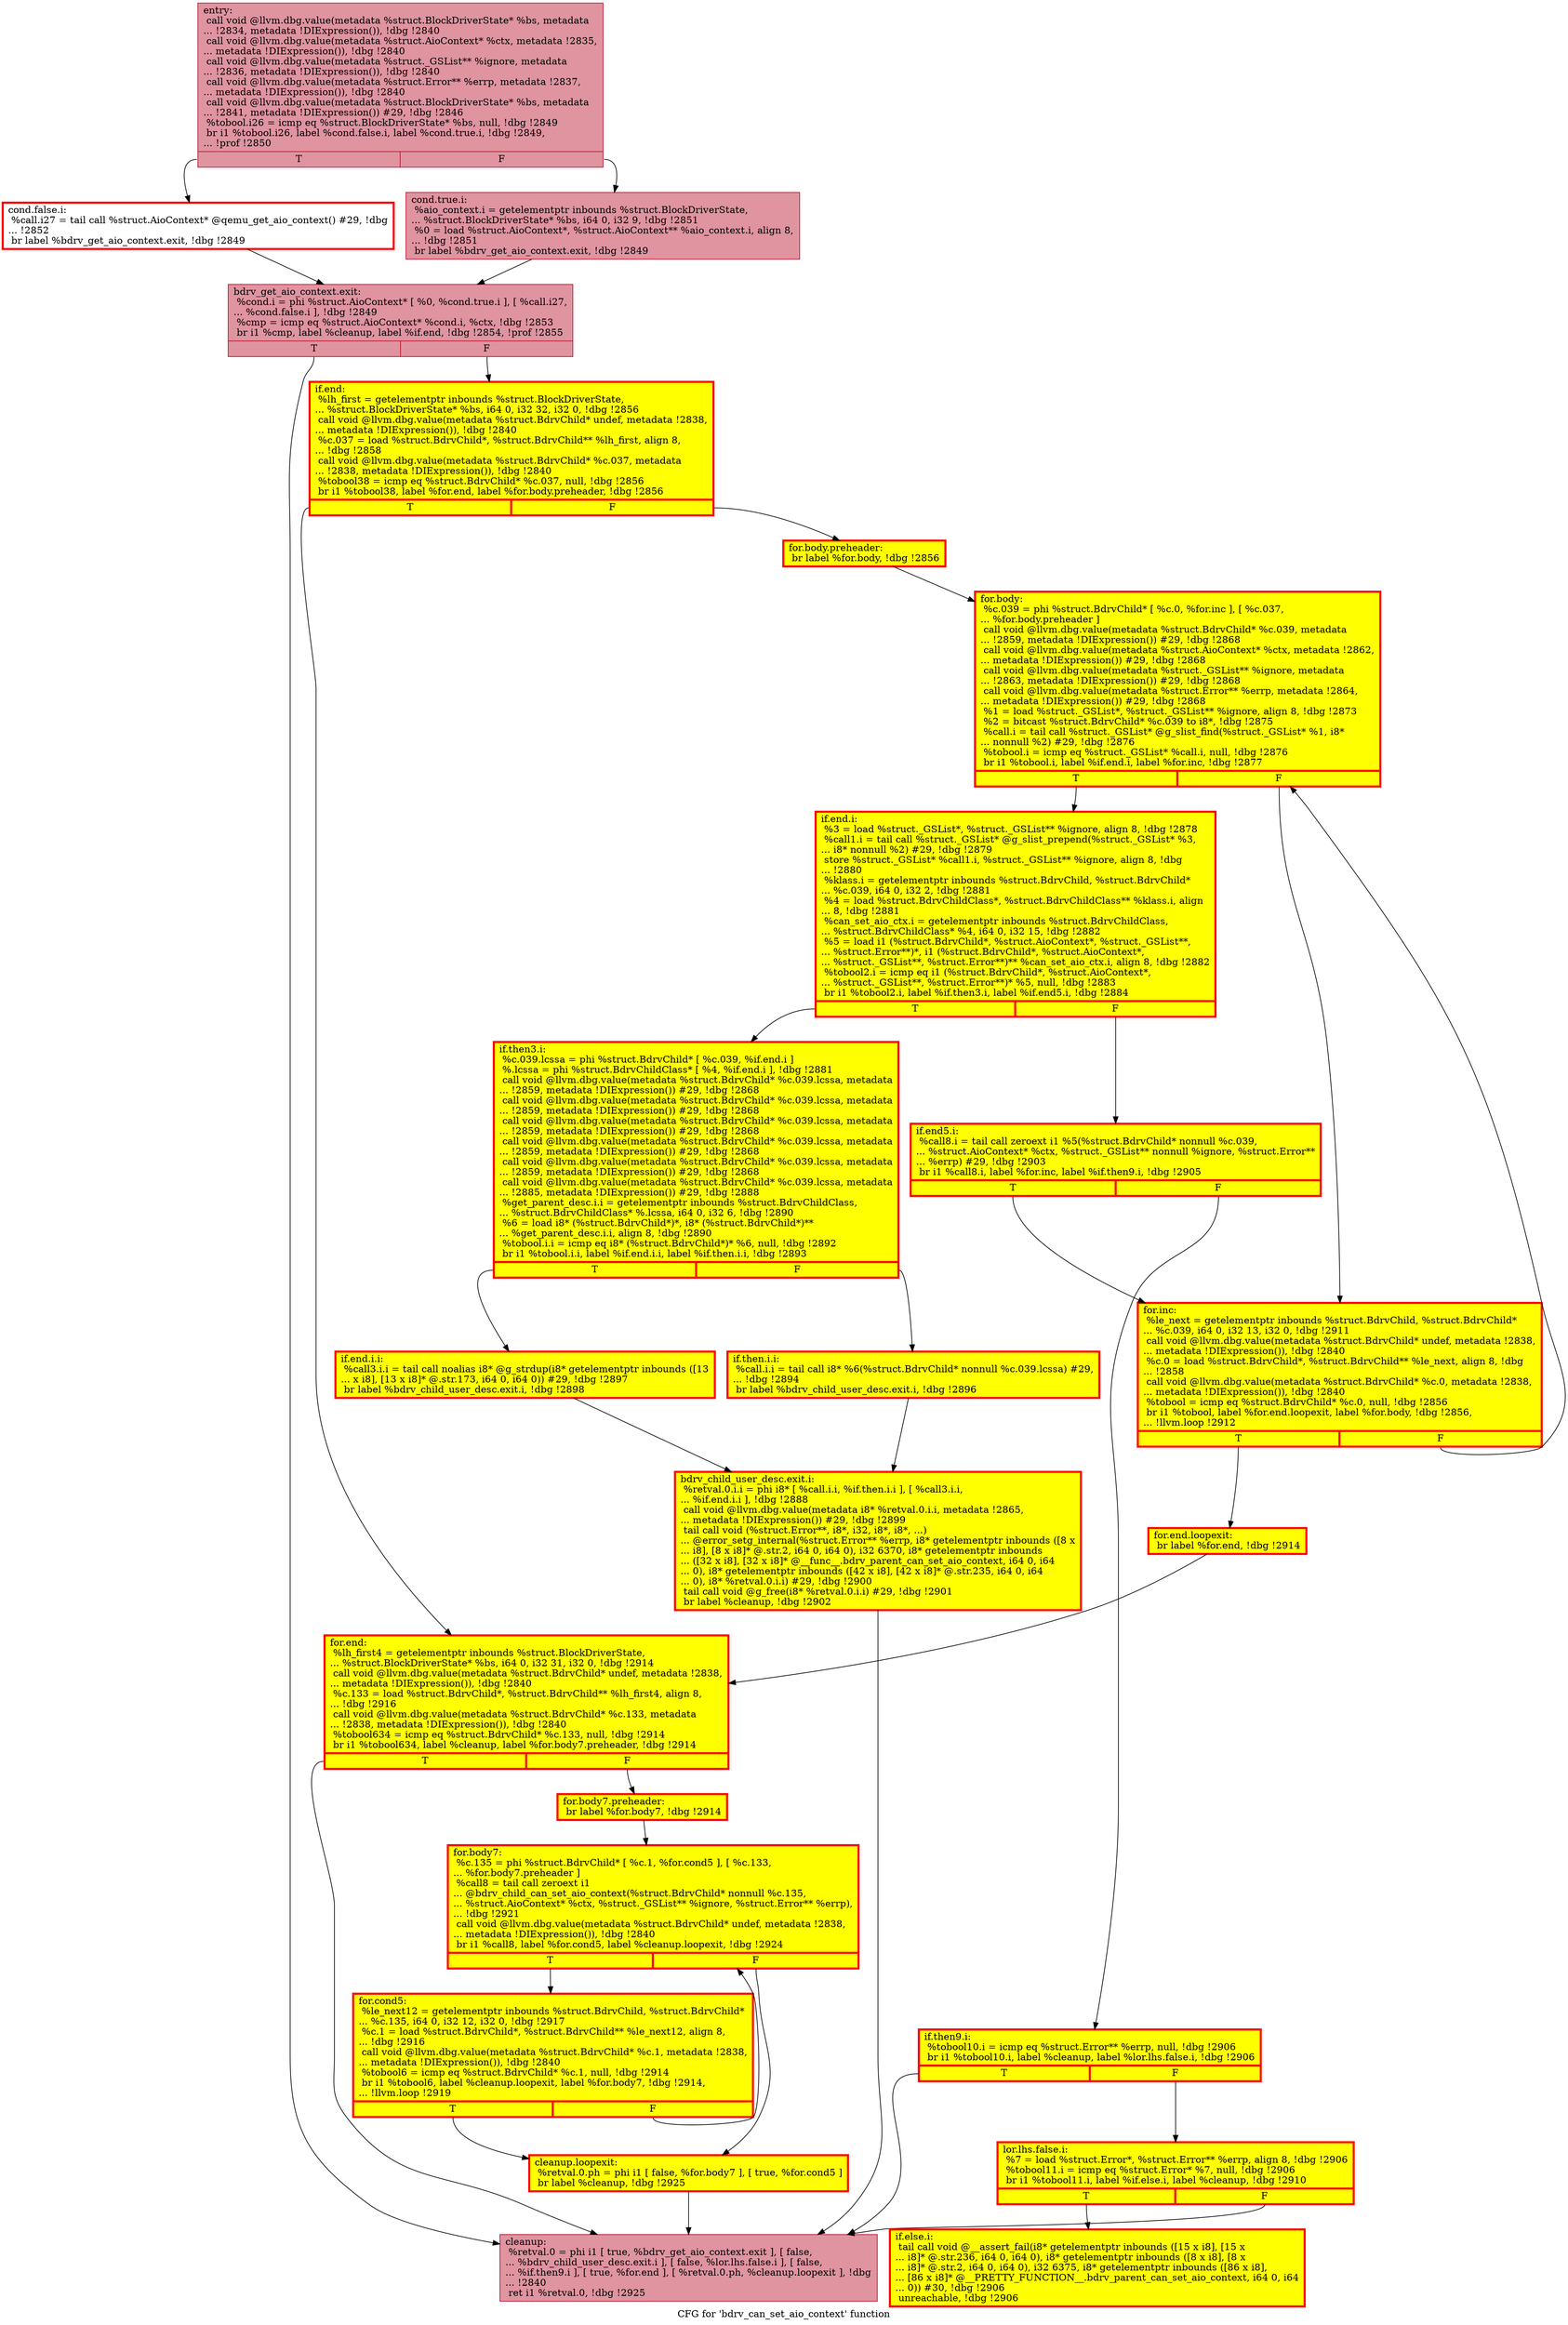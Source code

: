 digraph "CFG for 'bdrv_can_set_aio_context' function" {
	label="CFG for 'bdrv_can_set_aio_context' function";

	Node0x55906e6e78c0 [shape=record,color="#b70d28ff", style=filled, fillcolor="#b70d2870",label="{entry:\l  call void @llvm.dbg.value(metadata %struct.BlockDriverState* %bs, metadata\l... !2834, metadata !DIExpression()), !dbg !2840\l  call void @llvm.dbg.value(metadata %struct.AioContext* %ctx, metadata !2835,\l... metadata !DIExpression()), !dbg !2840\l  call void @llvm.dbg.value(metadata %struct._GSList** %ignore, metadata\l... !2836, metadata !DIExpression()), !dbg !2840\l  call void @llvm.dbg.value(metadata %struct.Error** %errp, metadata !2837,\l... metadata !DIExpression()), !dbg !2840\l  call void @llvm.dbg.value(metadata %struct.BlockDriverState* %bs, metadata\l... !2841, metadata !DIExpression()) #29, !dbg !2846\l  %tobool.i26 = icmp eq %struct.BlockDriverState* %bs, null, !dbg !2849\l  br i1 %tobool.i26, label %cond.false.i, label %cond.true.i, !dbg !2849,\l... !prof !2850\l|{<s0>T|<s1>F}}"];
	Node0x55906e6e78c0:s0 -> Node0x55906e9f8540;
	Node0x55906e6e78c0:s1 -> Node0x55906e62bb50;
	Node0x55906e62bb50 [shape=record,color="#b70d28ff", style=filled, fillcolor="#b70d2870",label="{cond.true.i:                                      \l  %aio_context.i = getelementptr inbounds %struct.BlockDriverState,\l... %struct.BlockDriverState* %bs, i64 0, i32 9, !dbg !2851\l  %0 = load %struct.AioContext*, %struct.AioContext** %aio_context.i, align 8,\l... !dbg !2851\l  br label %bdrv_get_aio_context.exit, !dbg !2849\l}"];
	Node0x55906e62bb50 -> Node0x55906e5d5b30;
	Node0x55906e9f8540 [shape=record,penwidth=3.0, color="red",label="{cond.false.i:                                     \l  %call.i27 = tail call %struct.AioContext* @qemu_get_aio_context() #29, !dbg\l... !2852\l  br label %bdrv_get_aio_context.exit, !dbg !2849\l}"];
	Node0x55906e9f8540 -> Node0x55906e5d5b30;
	Node0x55906e5d5b30 [shape=record,color="#b70d28ff", style=filled, fillcolor="#b70d2870",label="{bdrv_get_aio_context.exit:                        \l  %cond.i = phi %struct.AioContext* [ %0, %cond.true.i ], [ %call.i27,\l... %cond.false.i ], !dbg !2849\l  %cmp = icmp eq %struct.AioContext* %cond.i, %ctx, !dbg !2853\l  br i1 %cmp, label %cleanup, label %if.end, !dbg !2854, !prof !2855\l|{<s0>T|<s1>F}}"];
	Node0x55906e5d5b30:s0 -> Node0x55906e6ea170;
	Node0x55906e5d5b30:s1 -> Node0x55906e6e98a0;
	Node0x55906e6e98a0 [shape=record,penwidth=3.0, style="filled", color="red", fillcolor="yellow",label="{if.end:                                           \l  %lh_first = getelementptr inbounds %struct.BlockDriverState,\l... %struct.BlockDriverState* %bs, i64 0, i32 32, i32 0, !dbg !2856\l  call void @llvm.dbg.value(metadata %struct.BdrvChild* undef, metadata !2838,\l... metadata !DIExpression()), !dbg !2840\l  %c.037 = load %struct.BdrvChild*, %struct.BdrvChild** %lh_first, align 8,\l... !dbg !2858\l  call void @llvm.dbg.value(metadata %struct.BdrvChild* %c.037, metadata\l... !2838, metadata !DIExpression()), !dbg !2840\l  %tobool38 = icmp eq %struct.BdrvChild* %c.037, null, !dbg !2856\l  br i1 %tobool38, label %for.end, label %for.body.preheader, !dbg !2856\l|{<s0>T|<s1>F}}"];
	Node0x55906e6e98a0:s0 -> Node0x55906e6ea320;
	Node0x55906e6e98a0:s1 -> Node0x55906eafc1c0;
	Node0x55906eafc1c0 [shape=record,penwidth=3.0, style="filled", color="red", fillcolor="yellow",label="{for.body.preheader:                               \l  br label %for.body, !dbg !2856\l}"];
	Node0x55906eafc1c0 -> Node0x55906e6ea9a0;
	Node0x55906e6ea9a0 [shape=record,penwidth=3.0, style="filled", color="red", fillcolor="yellow",label="{for.body:                                         \l  %c.039 = phi %struct.BdrvChild* [ %c.0, %for.inc ], [ %c.037,\l... %for.body.preheader ]\l  call void @llvm.dbg.value(metadata %struct.BdrvChild* %c.039, metadata\l... !2859, metadata !DIExpression()) #29, !dbg !2868\l  call void @llvm.dbg.value(metadata %struct.AioContext* %ctx, metadata !2862,\l... metadata !DIExpression()) #29, !dbg !2868\l  call void @llvm.dbg.value(metadata %struct._GSList** %ignore, metadata\l... !2863, metadata !DIExpression()) #29, !dbg !2868\l  call void @llvm.dbg.value(metadata %struct.Error** %errp, metadata !2864,\l... metadata !DIExpression()) #29, !dbg !2868\l  %1 = load %struct._GSList*, %struct._GSList** %ignore, align 8, !dbg !2873\l  %2 = bitcast %struct.BdrvChild* %c.039 to i8*, !dbg !2875\l  %call.i = tail call %struct._GSList* @g_slist_find(%struct._GSList* %1, i8*\l... nonnull %2) #29, !dbg !2876\l  %tobool.i = icmp eq %struct._GSList* %call.i, null, !dbg !2876\l  br i1 %tobool.i, label %if.end.i, label %for.inc, !dbg !2877\l|{<s0>T|<s1>F}}"];
	Node0x55906e6ea9a0:s0 -> Node0x55906e5fac00;
	Node0x55906e6ea9a0:s1 -> Node0x55906e6ea8f0;
	Node0x55906e5fac00 [shape=record,penwidth=3.0, style="filled", color="red", fillcolor="yellow",label="{if.end.i:                                         \l  %3 = load %struct._GSList*, %struct._GSList** %ignore, align 8, !dbg !2878\l  %call1.i = tail call %struct._GSList* @g_slist_prepend(%struct._GSList* %3,\l... i8* nonnull %2) #29, !dbg !2879\l  store %struct._GSList* %call1.i, %struct._GSList** %ignore, align 8, !dbg\l... !2880\l  %klass.i = getelementptr inbounds %struct.BdrvChild, %struct.BdrvChild*\l... %c.039, i64 0, i32 2, !dbg !2881\l  %4 = load %struct.BdrvChildClass*, %struct.BdrvChildClass** %klass.i, align\l... 8, !dbg !2881\l  %can_set_aio_ctx.i = getelementptr inbounds %struct.BdrvChildClass,\l... %struct.BdrvChildClass* %4, i64 0, i32 15, !dbg !2882\l  %5 = load i1 (%struct.BdrvChild*, %struct.AioContext*, %struct._GSList**,\l... %struct.Error**)*, i1 (%struct.BdrvChild*, %struct.AioContext*,\l... %struct._GSList**, %struct.Error**)** %can_set_aio_ctx.i, align 8, !dbg !2882\l  %tobool2.i = icmp eq i1 (%struct.BdrvChild*, %struct.AioContext*,\l... %struct._GSList**, %struct.Error**)* %5, null, !dbg !2883\l  br i1 %tobool2.i, label %if.then3.i, label %if.end5.i, !dbg !2884\l|{<s0>T|<s1>F}}"];
	Node0x55906e5fac00:s0 -> Node0x55906e5fae60;
	Node0x55906e5fac00:s1 -> Node0x55906e5f6a20;
	Node0x55906e5fae60 [shape=record,penwidth=3.0, style="filled", color="red", fillcolor="yellow",label="{if.then3.i:                                       \l  %c.039.lcssa = phi %struct.BdrvChild* [ %c.039, %if.end.i ]\l  %.lcssa = phi %struct.BdrvChildClass* [ %4, %if.end.i ], !dbg !2881\l  call void @llvm.dbg.value(metadata %struct.BdrvChild* %c.039.lcssa, metadata\l... !2859, metadata !DIExpression()) #29, !dbg !2868\l  call void @llvm.dbg.value(metadata %struct.BdrvChild* %c.039.lcssa, metadata\l... !2859, metadata !DIExpression()) #29, !dbg !2868\l  call void @llvm.dbg.value(metadata %struct.BdrvChild* %c.039.lcssa, metadata\l... !2859, metadata !DIExpression()) #29, !dbg !2868\l  call void @llvm.dbg.value(metadata %struct.BdrvChild* %c.039.lcssa, metadata\l... !2859, metadata !DIExpression()) #29, !dbg !2868\l  call void @llvm.dbg.value(metadata %struct.BdrvChild* %c.039.lcssa, metadata\l... !2859, metadata !DIExpression()) #29, !dbg !2868\l  call void @llvm.dbg.value(metadata %struct.BdrvChild* %c.039.lcssa, metadata\l... !2885, metadata !DIExpression()) #29, !dbg !2888\l  %get_parent_desc.i.i = getelementptr inbounds %struct.BdrvChildClass,\l... %struct.BdrvChildClass* %.lcssa, i64 0, i32 6, !dbg !2890\l  %6 = load i8* (%struct.BdrvChild*)*, i8* (%struct.BdrvChild*)**\l... %get_parent_desc.i.i, align 8, !dbg !2890\l  %tobool.i.i = icmp eq i8* (%struct.BdrvChild*)* %6, null, !dbg !2892\l  br i1 %tobool.i.i, label %if.end.i.i, label %if.then.i.i, !dbg !2893\l|{<s0>T|<s1>F}}"];
	Node0x55906e5fae60:s0 -> Node0x55906e94d8d0;
	Node0x55906e5fae60:s1 -> Node0x55906e7d47e0;
	Node0x55906e7d47e0 [shape=record,penwidth=3.0, style="filled", color="red", fillcolor="yellow",label="{if.then.i.i:                                      \l  %call.i.i = tail call i8* %6(%struct.BdrvChild* nonnull %c.039.lcssa) #29,\l... !dbg !2894\l  br label %bdrv_child_user_desc.exit.i, !dbg !2896\l}"];
	Node0x55906e7d47e0 -> Node0x55906e5fc0d0;
	Node0x55906e94d8d0 [shape=record,penwidth=3.0, style="filled", color="red", fillcolor="yellow",label="{if.end.i.i:                                       \l  %call3.i.i = tail call noalias i8* @g_strdup(i8* getelementptr inbounds ([13\l... x i8], [13 x i8]* @.str.173, i64 0, i64 0)) #29, !dbg !2897\l  br label %bdrv_child_user_desc.exit.i, !dbg !2898\l}"];
	Node0x55906e94d8d0 -> Node0x55906e5fc0d0;
	Node0x55906e5fc0d0 [shape=record,penwidth=3.0, style="filled", color="red", fillcolor="yellow",label="{bdrv_child_user_desc.exit.i:                      \l  %retval.0.i.i = phi i8* [ %call.i.i, %if.then.i.i ], [ %call3.i.i,\l... %if.end.i.i ], !dbg !2888\l  call void @llvm.dbg.value(metadata i8* %retval.0.i.i, metadata !2865,\l... metadata !DIExpression()) #29, !dbg !2899\l  tail call void (%struct.Error**, i8*, i32, i8*, i8*, ...)\l... @error_setg_internal(%struct.Error** %errp, i8* getelementptr inbounds ([8 x\l... i8], [8 x i8]* @.str.2, i64 0, i64 0), i32 6370, i8* getelementptr inbounds\l... ([32 x i8], [32 x i8]* @__func__.bdrv_parent_can_set_aio_context, i64 0, i64\l... 0), i8* getelementptr inbounds ([42 x i8], [42 x i8]* @.str.235, i64 0, i64\l... 0), i8* %retval.0.i.i) #29, !dbg !2900\l  tail call void @g_free(i8* %retval.0.i.i) #29, !dbg !2901\l  br label %cleanup, !dbg !2902\l}"];
	Node0x55906e5fc0d0 -> Node0x55906e6ea170;
	Node0x55906e5f6a20 [shape=record,penwidth=3.0, style="filled", color="red", fillcolor="yellow",label="{if.end5.i:                                        \l  %call8.i = tail call zeroext i1 %5(%struct.BdrvChild* nonnull %c.039,\l... %struct.AioContext* %ctx, %struct._GSList** nonnull %ignore, %struct.Error**\l... %errp) #29, !dbg !2903\l  br i1 %call8.i, label %for.inc, label %if.then9.i, !dbg !2905\l|{<s0>T|<s1>F}}"];
	Node0x55906e5f6a20:s0 -> Node0x55906e6ea8f0;
	Node0x55906e5f6a20:s1 -> Node0x55906e5f6b00;
	Node0x55906e5f6b00 [shape=record,penwidth=3.0, style="filled", color="red", fillcolor="yellow",label="{if.then9.i:                                       \l  %tobool10.i = icmp eq %struct.Error** %errp, null, !dbg !2906\l  br i1 %tobool10.i, label %cleanup, label %lor.lhs.false.i, !dbg !2906\l|{<s0>T|<s1>F}}"];
	Node0x55906e5f6b00:s0 -> Node0x55906e6ea170;
	Node0x55906e5f6b00:s1 -> Node0x55906e3c14f0;
	Node0x55906e3c14f0 [shape=record,penwidth=3.0, style="filled", color="red", fillcolor="yellow",label="{lor.lhs.false.i:                                  \l  %7 = load %struct.Error*, %struct.Error** %errp, align 8, !dbg !2906\l  %tobool11.i = icmp eq %struct.Error* %7, null, !dbg !2906\l  br i1 %tobool11.i, label %if.else.i, label %cleanup, !dbg !2910\l|{<s0>T|<s1>F}}"];
	Node0x55906e3c14f0:s0 -> Node0x55906e5f58b0;
	Node0x55906e3c14f0:s1 -> Node0x55906e6ea170;
	Node0x55906e5f58b0 [shape=record,penwidth=3.0, style="filled", color="red", fillcolor="yellow",label="{if.else.i:                                        \l  tail call void @__assert_fail(i8* getelementptr inbounds ([15 x i8], [15 x\l... i8]* @.str.236, i64 0, i64 0), i8* getelementptr inbounds ([8 x i8], [8 x\l... i8]* @.str.2, i64 0, i64 0), i32 6375, i8* getelementptr inbounds ([86 x i8],\l... [86 x i8]* @__PRETTY_FUNCTION__.bdrv_parent_can_set_aio_context, i64 0, i64\l... 0)) #30, !dbg !2906\l  unreachable, !dbg !2906\l}"];
	Node0x55906e6ea8f0 [shape=record,penwidth=3.0, style="filled", color="red", fillcolor="yellow",label="{for.inc:                                          \l  %le_next = getelementptr inbounds %struct.BdrvChild, %struct.BdrvChild*\l... %c.039, i64 0, i32 13, i32 0, !dbg !2911\l  call void @llvm.dbg.value(metadata %struct.BdrvChild* undef, metadata !2838,\l... metadata !DIExpression()), !dbg !2840\l  %c.0 = load %struct.BdrvChild*, %struct.BdrvChild** %le_next, align 8, !dbg\l... !2858\l  call void @llvm.dbg.value(metadata %struct.BdrvChild* %c.0, metadata !2838,\l... metadata !DIExpression()), !dbg !2840\l  %tobool = icmp eq %struct.BdrvChild* %c.0, null, !dbg !2856\l  br i1 %tobool, label %for.end.loopexit, label %for.body, !dbg !2856,\l... !llvm.loop !2912\l|{<s0>T|<s1>F}}"];
	Node0x55906e6ea8f0:s0 -> Node0x55906eb35530;
	Node0x55906e6ea8f0:s1 -> Node0x55906e6ea9a0;
	Node0x55906eb35530 [shape=record,penwidth=3.0, style="filled", color="red", fillcolor="yellow",label="{for.end.loopexit:                                 \l  br label %for.end, !dbg !2914\l}"];
	Node0x55906eb35530 -> Node0x55906e6ea320;
	Node0x55906e6ea320 [shape=record,penwidth=3.0, style="filled", color="red", fillcolor="yellow",label="{for.end:                                          \l  %lh_first4 = getelementptr inbounds %struct.BlockDriverState,\l... %struct.BlockDriverState* %bs, i64 0, i32 31, i32 0, !dbg !2914\l  call void @llvm.dbg.value(metadata %struct.BdrvChild* undef, metadata !2838,\l... metadata !DIExpression()), !dbg !2840\l  %c.133 = load %struct.BdrvChild*, %struct.BdrvChild** %lh_first4, align 8,\l... !dbg !2916\l  call void @llvm.dbg.value(metadata %struct.BdrvChild* %c.133, metadata\l... !2838, metadata !DIExpression()), !dbg !2840\l  %tobool634 = icmp eq %struct.BdrvChild* %c.133, null, !dbg !2914\l  br i1 %tobool634, label %cleanup, label %for.body7.preheader, !dbg !2914\l|{<s0>T|<s1>F}}"];
	Node0x55906e6ea320:s0 -> Node0x55906e6ea170;
	Node0x55906e6ea320:s1 -> Node0x55906eb34a90;
	Node0x55906eb34a90 [shape=record,penwidth=3.0, style="filled", color="red", fillcolor="yellow",label="{for.body7.preheader:                              \l  br label %for.body7, !dbg !2914\l}"];
	Node0x55906eb34a90 -> Node0x55906e6ec420;
	Node0x55906e6ec2e0 [shape=record,penwidth=3.0, style="filled", color="red", fillcolor="yellow",label="{for.cond5:                                        \l  %le_next12 = getelementptr inbounds %struct.BdrvChild, %struct.BdrvChild*\l... %c.135, i64 0, i32 12, i32 0, !dbg !2917\l  %c.1 = load %struct.BdrvChild*, %struct.BdrvChild** %le_next12, align 8,\l... !dbg !2916\l  call void @llvm.dbg.value(metadata %struct.BdrvChild* %c.1, metadata !2838,\l... metadata !DIExpression()), !dbg !2840\l  %tobool6 = icmp eq %struct.BdrvChild* %c.1, null, !dbg !2914\l  br i1 %tobool6, label %cleanup.loopexit, label %for.body7, !dbg !2914,\l... !llvm.loop !2919\l|{<s0>T|<s1>F}}"];
	Node0x55906e6ec2e0:s0 -> Node0x55906e81fc10;
	Node0x55906e6ec2e0:s1 -> Node0x55906e6ec420;
	Node0x55906e6ec420 [shape=record,penwidth=3.0, style="filled", color="red", fillcolor="yellow",label="{for.body7:                                        \l  %c.135 = phi %struct.BdrvChild* [ %c.1, %for.cond5 ], [ %c.133,\l... %for.body7.preheader ]\l  %call8 = tail call zeroext i1\l... @bdrv_child_can_set_aio_context(%struct.BdrvChild* nonnull %c.135,\l... %struct.AioContext* %ctx, %struct._GSList** %ignore, %struct.Error** %errp),\l... !dbg !2921\l  call void @llvm.dbg.value(metadata %struct.BdrvChild* undef, metadata !2838,\l... metadata !DIExpression()), !dbg !2840\l  br i1 %call8, label %for.cond5, label %cleanup.loopexit, !dbg !2924\l|{<s0>T|<s1>F}}"];
	Node0x55906e6ec420:s0 -> Node0x55906e6ec2e0;
	Node0x55906e6ec420:s1 -> Node0x55906e81fc10;
	Node0x55906e81fc10 [shape=record,penwidth=3.0, style="filled", color="red", fillcolor="yellow",label="{cleanup.loopexit:                                 \l  %retval.0.ph = phi i1 [ false, %for.body7 ], [ true, %for.cond5 ]\l  br label %cleanup, !dbg !2925\l}"];
	Node0x55906e81fc10 -> Node0x55906e6ea170;
	Node0x55906e6ea170 [shape=record,color="#b70d28ff", style=filled, fillcolor="#b70d2870",label="{cleanup:                                          \l  %retval.0 = phi i1 [ true, %bdrv_get_aio_context.exit ], [ false,\l... %bdrv_child_user_desc.exit.i ], [ false, %lor.lhs.false.i ], [ false,\l... %if.then9.i ], [ true, %for.end ], [ %retval.0.ph, %cleanup.loopexit ], !dbg\l... !2840\l  ret i1 %retval.0, !dbg !2925\l}"];
}
